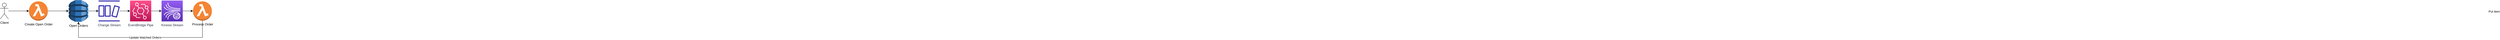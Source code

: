 <mxfile version="20.8.14" type="device"><diagram name="Page-1" id="VNaTJle7pby4QKFPaTrn"><mxGraphModel dx="1194" dy="684" grid="1" gridSize="10" guides="1" tooltips="1" connect="1" arrows="1" fold="1" page="1" pageScale="1" pageWidth="300" pageHeight="200" math="0" shadow="0"><root><mxCell id="0"/><mxCell id="1" parent="0"/><mxCell id="dHCyXhLdCe4Fa9GBU7D1-13" value="" style="edgeStyle=orthogonalEdgeStyle;rounded=0;orthogonalLoop=1;jettySize=auto;html=1;" edge="1" parent="1" source="dHCyXhLdCe4Fa9GBU7D1-1" target="dHCyXhLdCe4Fa9GBU7D1-3"><mxGeometry relative="1" as="geometry"/></mxCell><mxCell id="dHCyXhLdCe4Fa9GBU7D1-14" value="Put Item" style="edgeLabel;html=1;align=center;verticalAlign=middle;resizable=0;points=[];" vertex="1" connectable="0" parent="dHCyXhLdCe4Fa9GBU7D1-13"><mxGeometry x="233" y="-2" relative="1" as="geometry"><mxPoint as="offset"/></mxGeometry></mxCell><mxCell id="dHCyXhLdCe4Fa9GBU7D1-1" value="Create Open Order" style="outlineConnect=0;dashed=0;verticalLabelPosition=bottom;verticalAlign=top;align=center;html=1;shape=mxgraph.aws3.lambda_function;fillColor=#F58534;gradientColor=none;" vertex="1" parent="1"><mxGeometry x="126" y="15" width="69" height="72" as="geometry"/></mxCell><mxCell id="dHCyXhLdCe4Fa9GBU7D1-15" value="" style="edgeStyle=orthogonalEdgeStyle;rounded=0;orthogonalLoop=1;jettySize=auto;html=1;" edge="1" parent="1" source="dHCyXhLdCe4Fa9GBU7D1-3" target="dHCyXhLdCe4Fa9GBU7D1-4"><mxGeometry relative="1" as="geometry"/></mxCell><mxCell id="dHCyXhLdCe4Fa9GBU7D1-3" value="Open Orders" style="outlineConnect=0;dashed=0;verticalLabelPosition=bottom;verticalAlign=top;align=center;html=1;shape=mxgraph.aws3.dynamo_db;fillColor=#2E73B8;gradientColor=none;" vertex="1" parent="1"><mxGeometry x="272" y="10.5" width="72" height="81" as="geometry"/></mxCell><mxCell id="dHCyXhLdCe4Fa9GBU7D1-18" value="" style="edgeStyle=orthogonalEdgeStyle;rounded=0;orthogonalLoop=1;jettySize=auto;html=1;" edge="1" parent="1" source="dHCyXhLdCe4Fa9GBU7D1-4" target="dHCyXhLdCe4Fa9GBU7D1-17"><mxGeometry relative="1" as="geometry"/></mxCell><mxCell id="dHCyXhLdCe4Fa9GBU7D1-4" value="Change Stream" style="sketch=0;outlineConnect=0;fontColor=#232F3E;gradientColor=none;fillColor=#2E27AD;strokeColor=none;dashed=0;verticalLabelPosition=bottom;verticalAlign=top;align=center;html=1;fontSize=12;fontStyle=0;aspect=fixed;pointerEvents=1;shape=mxgraph.aws4.dynamodb_stream;" vertex="1" parent="1"><mxGeometry x="382" y="12" width="78" height="78" as="geometry"/></mxCell><mxCell id="dHCyXhLdCe4Fa9GBU7D1-20" value="" style="edgeStyle=orthogonalEdgeStyle;rounded=0;orthogonalLoop=1;jettySize=auto;html=1;" edge="1" parent="1" source="dHCyXhLdCe4Fa9GBU7D1-6" target="dHCyXhLdCe4Fa9GBU7D1-7"><mxGeometry relative="1" as="geometry"/></mxCell><mxCell id="dHCyXhLdCe4Fa9GBU7D1-6" value="Kinesis Stream" style="sketch=0;points=[[0,0,0],[0.25,0,0],[0.5,0,0],[0.75,0,0],[1,0,0],[0,1,0],[0.25,1,0],[0.5,1,0],[0.75,1,0],[1,1,0],[0,0.25,0],[0,0.5,0],[0,0.75,0],[1,0.25,0],[1,0.5,0],[1,0.75,0]];outlineConnect=0;fontColor=#232F3E;gradientColor=#945DF2;gradientDirection=north;fillColor=#5A30B5;strokeColor=#ffffff;dashed=0;verticalLabelPosition=bottom;verticalAlign=top;align=center;html=1;fontSize=12;fontStyle=0;aspect=fixed;shape=mxgraph.aws4.resourceIcon;resIcon=mxgraph.aws4.kinesis_data_streams;" vertex="1" parent="1"><mxGeometry x="614" y="12" width="78" height="78" as="geometry"/></mxCell><mxCell id="dHCyXhLdCe4Fa9GBU7D1-21" style="edgeStyle=orthogonalEdgeStyle;rounded=0;orthogonalLoop=1;jettySize=auto;html=1;entryX=0.5;entryY=1;entryDx=0;entryDy=0;entryPerimeter=0;" edge="1" parent="1" source="dHCyXhLdCe4Fa9GBU7D1-7" target="dHCyXhLdCe4Fa9GBU7D1-3"><mxGeometry relative="1" as="geometry"><mxPoint x="230" y="200" as="targetPoint"/><Array as="points"><mxPoint x="765" y="150"/><mxPoint x="308" y="150"/></Array></mxGeometry></mxCell><mxCell id="dHCyXhLdCe4Fa9GBU7D1-22" value="Update Matched Orders" style="edgeLabel;html=1;align=center;verticalAlign=middle;resizable=0;points=[];" vertex="1" connectable="0" parent="dHCyXhLdCe4Fa9GBU7D1-21"><mxGeometry x="-0.05" relative="1" as="geometry"><mxPoint as="offset"/></mxGeometry></mxCell><mxCell id="dHCyXhLdCe4Fa9GBU7D1-7" value="Process Order" style="outlineConnect=0;dashed=0;verticalLabelPosition=bottom;verticalAlign=top;align=center;html=1;shape=mxgraph.aws3.lambda_function;fillColor=#F58534;gradientColor=none;" vertex="1" parent="1"><mxGeometry x="730" y="15" width="69" height="72" as="geometry"/></mxCell><mxCell id="dHCyXhLdCe4Fa9GBU7D1-11" value="" style="edgeStyle=orthogonalEdgeStyle;rounded=0;orthogonalLoop=1;jettySize=auto;html=1;" edge="1" parent="1" source="dHCyXhLdCe4Fa9GBU7D1-10" target="dHCyXhLdCe4Fa9GBU7D1-1"><mxGeometry relative="1" as="geometry"/></mxCell><mxCell id="dHCyXhLdCe4Fa9GBU7D1-10" value="Client&lt;br&gt;" style="shape=umlActor;verticalLabelPosition=bottom;verticalAlign=top;html=1;outlineConnect=0;" vertex="1" parent="1"><mxGeometry x="20" y="21" width="30" height="60" as="geometry"/></mxCell><mxCell id="dHCyXhLdCe4Fa9GBU7D1-19" value="" style="edgeStyle=orthogonalEdgeStyle;rounded=0;orthogonalLoop=1;jettySize=auto;html=1;" edge="1" parent="1" source="dHCyXhLdCe4Fa9GBU7D1-17" target="dHCyXhLdCe4Fa9GBU7D1-6"><mxGeometry relative="1" as="geometry"/></mxCell><mxCell id="dHCyXhLdCe4Fa9GBU7D1-17" value="EventBridge Pipe" style="sketch=0;points=[[0,0,0],[0.25,0,0],[0.5,0,0],[0.75,0,0],[1,0,0],[0,1,0],[0.25,1,0],[0.5,1,0],[0.75,1,0],[1,1,0],[0,0.25,0],[0,0.5,0],[0,0.75,0],[1,0.25,0],[1,0.5,0],[1,0.75,0]];outlineConnect=0;fontColor=#232F3E;gradientColor=#FF4F8B;gradientDirection=north;fillColor=#BC1356;strokeColor=#ffffff;dashed=0;verticalLabelPosition=bottom;verticalAlign=top;align=center;html=1;fontSize=12;fontStyle=0;aspect=fixed;shape=mxgraph.aws4.resourceIcon;resIcon=mxgraph.aws4.eventbridge;" vertex="1" parent="1"><mxGeometry x="498" y="12" width="78" height="78" as="geometry"/></mxCell></root></mxGraphModel></diagram></mxfile>